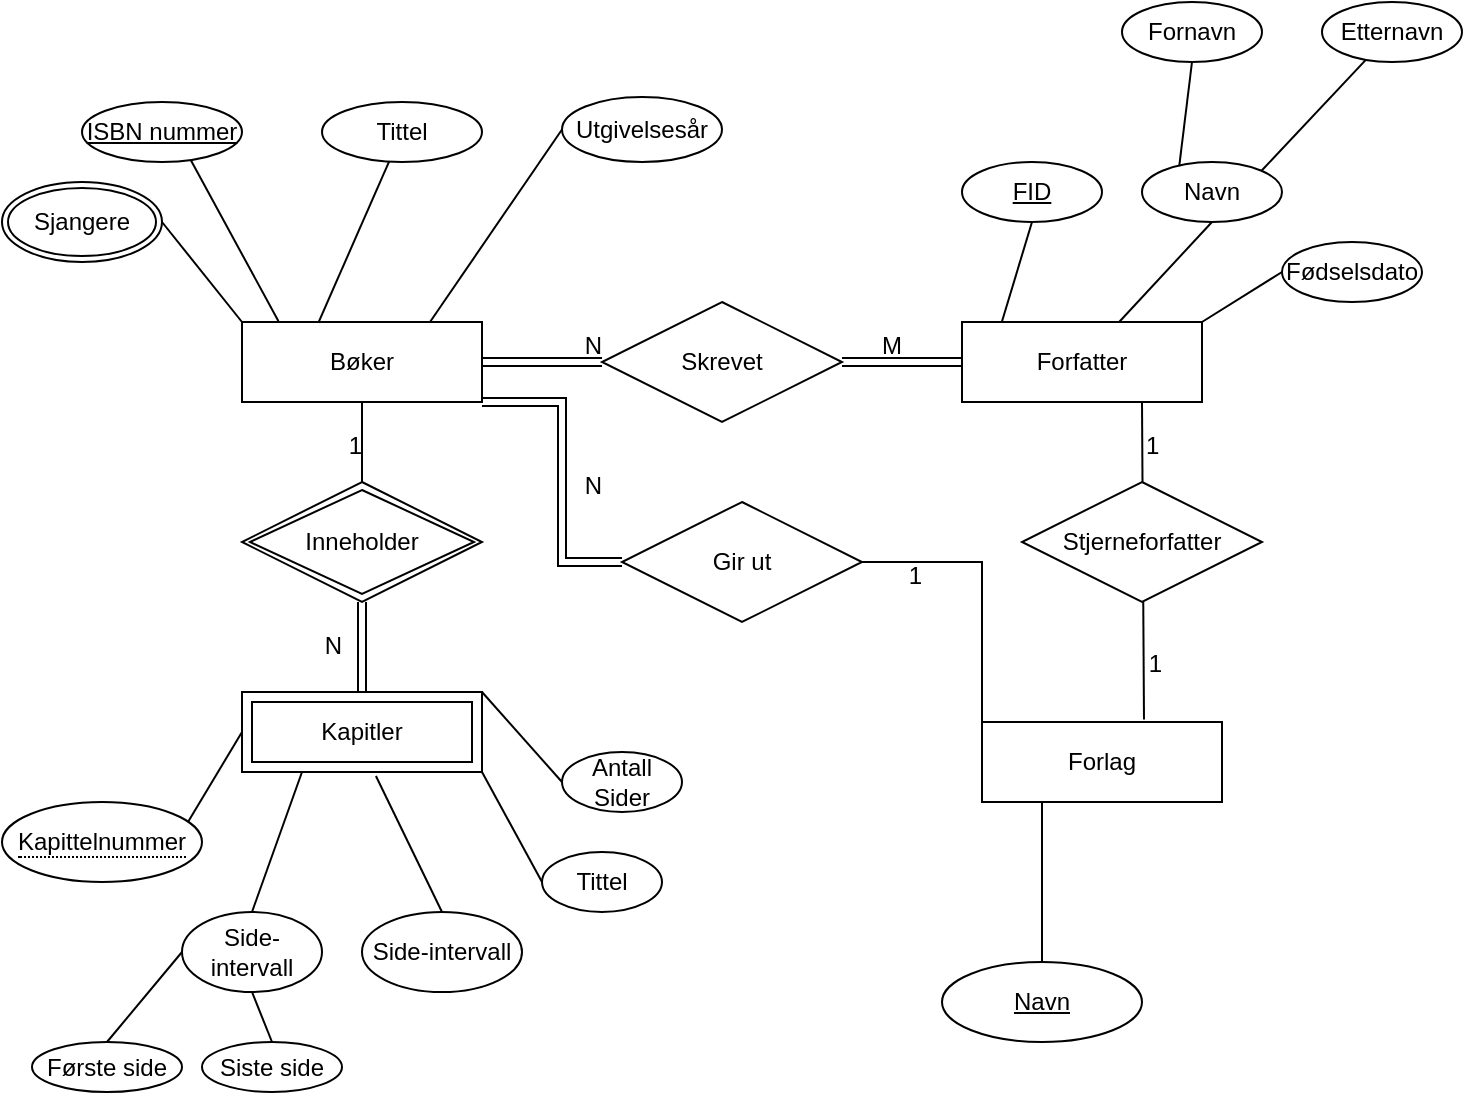 <mxfile version="15.2.7" type="device"><diagram id="Rdg_zE_HafEnfeW1An6x" name="Page-1"><mxGraphModel dx="1264" dy="592" grid="1" gridSize="10" guides="1" tooltips="1" connect="1" arrows="1" fold="1" page="1" pageScale="1" pageWidth="827" pageHeight="1169" math="0" shadow="0"><root><mxCell id="0"/><mxCell id="1" parent="0"/><mxCell id="RO_fEFYTQqEfnQAdIqZC-1" value="Bøker" style="rounded=0;whiteSpace=wrap;html=1;" parent="1" vertex="1"><mxGeometry x="160" y="200" width="120" height="40" as="geometry"/></mxCell><mxCell id="RO_fEFYTQqEfnQAdIqZC-5" value="Tittel" style="ellipse;whiteSpace=wrap;html=1;align=center;" parent="1" vertex="1"><mxGeometry x="200" y="90" width="80" height="30" as="geometry"/></mxCell><mxCell id="RO_fEFYTQqEfnQAdIqZC-6" value="Utgivelsesår" style="ellipse;whiteSpace=wrap;html=1;align=center;" parent="1" vertex="1"><mxGeometry x="320" y="87.5" width="80" height="32.5" as="geometry"/></mxCell><mxCell id="RO_fEFYTQqEfnQAdIqZC-7" value="Sjangere" style="ellipse;shape=doubleEllipse;margin=3;whiteSpace=wrap;html=1;align=center;" parent="1" vertex="1"><mxGeometry x="40" y="130" width="80" height="40" as="geometry"/></mxCell><mxCell id="RO_fEFYTQqEfnQAdIqZC-8" value="" style="endArrow=none;html=1;rounded=0;exitX=0.678;exitY=0.96;exitDx=0;exitDy=0;exitPerimeter=0;entryX=0.152;entryY=-0.01;entryDx=0;entryDy=0;entryPerimeter=0;" parent="1" target="RO_fEFYTQqEfnQAdIqZC-1" edge="1"><mxGeometry relative="1" as="geometry"><mxPoint x="134.24" y="118.8" as="sourcePoint"/><mxPoint x="230" y="180" as="targetPoint"/></mxGeometry></mxCell><mxCell id="RO_fEFYTQqEfnQAdIqZC-9" value="" style="endArrow=none;html=1;rounded=0;entryX=0.318;entryY=0.01;entryDx=0;entryDy=0;entryPerimeter=0;" parent="1" source="RO_fEFYTQqEfnQAdIqZC-5" target="RO_fEFYTQqEfnQAdIqZC-1" edge="1"><mxGeometry relative="1" as="geometry"><mxPoint x="160" y="169.5" as="sourcePoint"/><mxPoint x="320" y="169.5" as="targetPoint"/><Array as="points"/></mxGeometry></mxCell><mxCell id="RO_fEFYTQqEfnQAdIqZC-13" value="" style="endArrow=none;html=1;rounded=0;entryX=1;entryY=0.5;entryDx=0;entryDy=0;exitX=0;exitY=0;exitDx=0;exitDy=0;" parent="1" source="RO_fEFYTQqEfnQAdIqZC-1" target="RO_fEFYTQqEfnQAdIqZC-7" edge="1"><mxGeometry relative="1" as="geometry"><mxPoint x="240" y="310" as="sourcePoint"/><mxPoint x="400" y="310" as="targetPoint"/></mxGeometry></mxCell><mxCell id="RO_fEFYTQqEfnQAdIqZC-14" value="" style="endArrow=none;html=1;rounded=0;entryX=0;entryY=0.5;entryDx=0;entryDy=0;" parent="1" target="RO_fEFYTQqEfnQAdIqZC-6" edge="1"><mxGeometry relative="1" as="geometry"><mxPoint x="254" y="200" as="sourcePoint"/><mxPoint x="414" y="200" as="targetPoint"/></mxGeometry></mxCell><mxCell id="RO_fEFYTQqEfnQAdIqZC-15" value="Forfatter" style="whiteSpace=wrap;html=1;align=center;" parent="1" vertex="1"><mxGeometry x="520" y="200" width="120" height="40" as="geometry"/></mxCell><mxCell id="RO_fEFYTQqEfnQAdIqZC-16" value="ISBN nummer" style="ellipse;whiteSpace=wrap;html=1;align=center;fontStyle=4;" parent="1" vertex="1"><mxGeometry x="80" y="90" width="80" height="30" as="geometry"/></mxCell><mxCell id="RO_fEFYTQqEfnQAdIqZC-17" value="FID" style="ellipse;whiteSpace=wrap;html=1;align=center;fontStyle=4;" parent="1" vertex="1"><mxGeometry x="520" y="120" width="70" height="30" as="geometry"/></mxCell><mxCell id="RO_fEFYTQqEfnQAdIqZC-18" value="Fornavn" style="ellipse;whiteSpace=wrap;html=1;align=center;" parent="1" vertex="1"><mxGeometry x="600" y="40" width="70" height="30" as="geometry"/></mxCell><mxCell id="RO_fEFYTQqEfnQAdIqZC-19" value="Etternavn" style="ellipse;whiteSpace=wrap;html=1;align=center;" parent="1" vertex="1"><mxGeometry x="700" y="40" width="70" height="30" as="geometry"/></mxCell><mxCell id="RO_fEFYTQqEfnQAdIqZC-20" value="Navn" style="ellipse;whiteSpace=wrap;html=1;align=center;" parent="1" vertex="1"><mxGeometry x="610" y="120" width="70" height="30" as="geometry"/></mxCell><mxCell id="RO_fEFYTQqEfnQAdIqZC-21" value="Fødselsdato" style="ellipse;whiteSpace=wrap;html=1;align=center;" parent="1" vertex="1"><mxGeometry x="680" y="160" width="70" height="30" as="geometry"/></mxCell><mxCell id="RO_fEFYTQqEfnQAdIqZC-22" value="" style="endArrow=none;html=1;rounded=0;exitX=0.5;exitY=1;exitDx=0;exitDy=0;entryX=0.266;entryY=0.067;entryDx=0;entryDy=0;entryPerimeter=0;" parent="1" source="RO_fEFYTQqEfnQAdIqZC-18" target="RO_fEFYTQqEfnQAdIqZC-20" edge="1"><mxGeometry relative="1" as="geometry"><mxPoint x="480" y="260" as="sourcePoint"/><mxPoint x="640" y="260" as="targetPoint"/></mxGeometry></mxCell><mxCell id="RO_fEFYTQqEfnQAdIqZC-23" value="" style="endArrow=none;html=1;rounded=0;entryX=1;entryY=0;entryDx=0;entryDy=0;" parent="1" source="RO_fEFYTQqEfnQAdIqZC-19" target="RO_fEFYTQqEfnQAdIqZC-20" edge="1"><mxGeometry relative="1" as="geometry"><mxPoint x="480" y="260" as="sourcePoint"/><mxPoint x="640" y="260" as="targetPoint"/></mxGeometry></mxCell><mxCell id="RO_fEFYTQqEfnQAdIqZC-24" value="" style="endArrow=none;html=1;rounded=0;exitX=0.5;exitY=1;exitDx=0;exitDy=0;entryX=0.165;entryY=0.01;entryDx=0;entryDy=0;entryPerimeter=0;" parent="1" source="RO_fEFYTQqEfnQAdIqZC-17" target="RO_fEFYTQqEfnQAdIqZC-15" edge="1"><mxGeometry relative="1" as="geometry"><mxPoint x="480" y="260" as="sourcePoint"/><mxPoint x="640" y="260" as="targetPoint"/></mxGeometry></mxCell><mxCell id="RO_fEFYTQqEfnQAdIqZC-25" value="" style="endArrow=none;html=1;rounded=0;exitX=0.5;exitY=1;exitDx=0;exitDy=0;" parent="1" source="RO_fEFYTQqEfnQAdIqZC-20" target="RO_fEFYTQqEfnQAdIqZC-15" edge="1"><mxGeometry relative="1" as="geometry"><mxPoint x="630" y="150" as="sourcePoint"/><mxPoint x="640" y="260" as="targetPoint"/></mxGeometry></mxCell><mxCell id="RO_fEFYTQqEfnQAdIqZC-27" value="" style="endArrow=none;html=1;rounded=0;exitX=0;exitY=0.5;exitDx=0;exitDy=0;entryX=1;entryY=0;entryDx=0;entryDy=0;" parent="1" source="RO_fEFYTQqEfnQAdIqZC-21" target="RO_fEFYTQqEfnQAdIqZC-15" edge="1"><mxGeometry relative="1" as="geometry"><mxPoint x="480" y="260" as="sourcePoint"/><mxPoint x="640" y="260" as="targetPoint"/></mxGeometry></mxCell><mxCell id="RO_fEFYTQqEfnQAdIqZC-28" value="Forlag" style="whiteSpace=wrap;html=1;align=center;" parent="1" vertex="1"><mxGeometry x="530" y="400" width="120" height="40" as="geometry"/></mxCell><mxCell id="RO_fEFYTQqEfnQAdIqZC-29" value="Navn" style="ellipse;whiteSpace=wrap;html=1;align=center;fontStyle=4;" parent="1" vertex="1"><mxGeometry x="510" y="520" width="100" height="40" as="geometry"/></mxCell><mxCell id="RO_fEFYTQqEfnQAdIqZC-32" value="" style="endArrow=none;html=1;rounded=0;exitX=0.5;exitY=0;exitDx=0;exitDy=0;entryX=0.25;entryY=1;entryDx=0;entryDy=0;" parent="1" source="RO_fEFYTQqEfnQAdIqZC-29" target="RO_fEFYTQqEfnQAdIqZC-28" edge="1"><mxGeometry relative="1" as="geometry"><mxPoint x="430" y="460" as="sourcePoint"/><mxPoint x="590" y="460" as="targetPoint"/></mxGeometry></mxCell><mxCell id="RO_fEFYTQqEfnQAdIqZC-33" value="Kapitler" style="shape=ext;margin=3;double=1;whiteSpace=wrap;html=1;align=center;" parent="1" vertex="1"><mxGeometry x="160" y="385" width="120" height="40" as="geometry"/></mxCell><mxCell id="RO_fEFYTQqEfnQAdIqZC-36" value="Side-intervall&lt;span style=&quot;color: rgba(0 , 0 , 0 , 0) ; font-family: monospace ; font-size: 0px&quot;&gt;%3CmxGraphModel%3E%3Croot%3E%3CmxCell%20id%3D%220%22%2F%3E%3CmxCell%20id%3D%221%22%20parent%3D%220%22%2F%3E%3CmxCell%20id%3D%222%22%20value%3D%22Kapittelnummer%22%20style%3D%22ellipse%3BwhiteSpace%3Dwrap%3Bhtml%3D1%3Balign%3Dcenter%3BfontStyle%3D4%3B%22%20vertex%3D%221%22%20parent%3D%221%22%3E%3CmxGeometry%20x%3D%2280%22%20y%3D%22400%22%20width%3D%2290%22%20height%3D%2240%22%20as%3D%22geometry%22%2F%3E%3C%2FmxCell%3E%3C%2Froot%3E%3C%2FmxGraphModel%3E&lt;/span&gt;" style="ellipse;whiteSpace=wrap;html=1;align=center;" parent="1" vertex="1"><mxGeometry x="130" y="495" width="70" height="40" as="geometry"/></mxCell><mxCell id="RO_fEFYTQqEfnQAdIqZC-37" value="Siste side" style="ellipse;whiteSpace=wrap;html=1;align=center;" parent="1" vertex="1"><mxGeometry x="140" y="560" width="70" height="25" as="geometry"/></mxCell><mxCell id="RO_fEFYTQqEfnQAdIqZC-38" value="Første side" style="ellipse;whiteSpace=wrap;html=1;align=center;" parent="1" vertex="1"><mxGeometry x="55" y="560" width="75" height="25" as="geometry"/></mxCell><mxCell id="RO_fEFYTQqEfnQAdIqZC-39" value="Tittel&lt;span style=&quot;color: rgba(0 , 0 , 0 , 0) ; font-family: monospace ; font-size: 0px&quot;&gt;%3CmxGraphModel%3E%3Croot%3E%3CmxCell%20id%3D%220%22%2F%3E%3CmxCell%20id%3D%221%22%20parent%3D%220%22%2F%3E%3CmxCell%20id%3D%222%22%20value%3D%22Side-intervall%26lt%3Bspan%20style%3D%26quot%3Bcolor%3A%20rgba(0%20%2C%200%20%2C%200%20%2C%200)%20%3B%20font-family%3A%20monospace%20%3B%20font-size%3A%200px%26quot%3B%26gt%3B%253CmxGraphModel%253E%253Croot%253E%253CmxCell%2520id%253D%25220%2522%252F%253E%253CmxCell%2520id%253D%25221%2522%2520parent%253D%25220%2522%252F%253E%253CmxCell%2520id%253D%25222%2522%2520value%253D%2522Kapittelnummer%2522%2520style%253D%2522ellipse%253BwhiteSpace%253Dwrap%253Bhtml%253D1%253Balign%253Dcenter%253BfontStyle%253D4%253B%2522%2520vertex%253D%25221%2522%2520parent%253D%25221%2522%253E%253CmxGeometry%2520x%253D%252280%2522%2520y%253D%2522400%2522%2520width%253D%252290%2522%2520height%253D%252240%2522%2520as%253D%2522geometry%2522%252F%253E%253C%252FmxCell%253E%253C%252Froot%253E%253C%252FmxGraphModel%253E%26lt%3B%2Fspan%26gt%3B%22%20style%3D%22ellipse%3BwhiteSpace%3Dwrap%3Bhtml%3D1%3Balign%3Dcenter%3B%22%20vertex%3D%221%22%20parent%3D%221%22%3E%3CmxGeometry%20x%3D%22150%22%20y%3D%22450%22%20width%3D%22100%22%20height%3D%2240%22%20as%3D%22geometry%22%2F%3E%3C%2FmxCell%3E%3C%2Froot%3E%3C%2FmxGraphModel%3E&lt;/span&gt;" style="ellipse;whiteSpace=wrap;html=1;align=center;" parent="1" vertex="1"><mxGeometry x="310" y="465" width="60" height="30" as="geometry"/></mxCell><mxCell id="RO_fEFYTQqEfnQAdIqZC-40" value="Side-intervall&lt;span style=&quot;color: rgba(0 , 0 , 0 , 0) ; font-family: monospace ; font-size: 0px&quot;&gt;%3CmxGraphModel%3E%3Croot%3E%3CmxCell%20id%3D%220%22%2F%3E%3CmxCell%20id%3D%221%22%20parent%3D%220%22%2F%3E%3CmxCell%20id%3D%222%22%20value%3D%22Kapittelnummer%22%20style%3D%22ellipse%3BwhiteSpace%3Dwrap%3Bhtml%3D1%3Balign%3Dcenter%3BfontStyle%3D4%3B%22%20vertex%3D%221%22%20parent%3D%221%22%3E%3CmxGeometry%20x%3D%2280%22%20y%3D%22400%22%20width%3D%2290%22%20height%3D%2240%22%20as%3D%22geometry%22%2F%3E%3C%2FmxCell%3E%3C%2Froot%3E%3C%2FmxGraphModel%3E&lt;/span&gt;" style="ellipse;whiteSpace=wrap;html=1;align=center;" parent="1" vertex="1"><mxGeometry x="220" y="495" width="80" height="40" as="geometry"/></mxCell><mxCell id="RO_fEFYTQqEfnQAdIqZC-41" value="Antall Sider" style="ellipse;whiteSpace=wrap;html=1;align=center;" parent="1" vertex="1"><mxGeometry x="320" y="415" width="60" height="30" as="geometry"/></mxCell><mxCell id="RO_fEFYTQqEfnQAdIqZC-42" value="" style="endArrow=none;html=1;rounded=0;exitX=1;exitY=0;exitDx=0;exitDy=0;entryX=0;entryY=0.5;entryDx=0;entryDy=0;" parent="1" source="RO_fEFYTQqEfnQAdIqZC-33" target="RO_fEFYTQqEfnQAdIqZC-41" edge="1"><mxGeometry relative="1" as="geometry"><mxPoint x="220" y="475" as="sourcePoint"/><mxPoint x="330" y="425" as="targetPoint"/></mxGeometry></mxCell><mxCell id="RO_fEFYTQqEfnQAdIqZC-43" value="" style="endArrow=none;html=1;rounded=0;exitX=1;exitY=1;exitDx=0;exitDy=0;entryX=0;entryY=0.5;entryDx=0;entryDy=0;" parent="1" source="RO_fEFYTQqEfnQAdIqZC-33" target="RO_fEFYTQqEfnQAdIqZC-39" edge="1"><mxGeometry relative="1" as="geometry"><mxPoint x="290" y="395" as="sourcePoint"/><mxPoint x="330" y="440" as="targetPoint"/></mxGeometry></mxCell><mxCell id="RO_fEFYTQqEfnQAdIqZC-44" value="" style="endArrow=none;html=1;rounded=0;exitX=0.558;exitY=1.05;exitDx=0;exitDy=0;entryX=0.5;entryY=0;entryDx=0;entryDy=0;exitPerimeter=0;" parent="1" source="RO_fEFYTQqEfnQAdIqZC-33" target="RO_fEFYTQqEfnQAdIqZC-40" edge="1"><mxGeometry relative="1" as="geometry"><mxPoint x="300" y="405" as="sourcePoint"/><mxPoint x="340" y="450" as="targetPoint"/></mxGeometry></mxCell><mxCell id="RO_fEFYTQqEfnQAdIqZC-45" value="" style="endArrow=none;html=1;rounded=0;exitX=0;exitY=0.5;exitDx=0;exitDy=0;entryX=1;entryY=0.5;entryDx=0;entryDy=0;" parent="1" source="RO_fEFYTQqEfnQAdIqZC-33" edge="1"><mxGeometry relative="1" as="geometry"><mxPoint x="310" y="415" as="sourcePoint"/><mxPoint x="130" y="455" as="targetPoint"/></mxGeometry></mxCell><mxCell id="RO_fEFYTQqEfnQAdIqZC-46" value="" style="endArrow=none;html=1;rounded=0;exitX=0.25;exitY=1;exitDx=0;exitDy=0;entryX=0.5;entryY=0;entryDx=0;entryDy=0;" parent="1" source="RO_fEFYTQqEfnQAdIqZC-33" target="RO_fEFYTQqEfnQAdIqZC-36" edge="1"><mxGeometry relative="1" as="geometry"><mxPoint x="320" y="425" as="sourcePoint"/><mxPoint x="360" y="470" as="targetPoint"/></mxGeometry></mxCell><mxCell id="RO_fEFYTQqEfnQAdIqZC-47" value="" style="endArrow=none;html=1;rounded=0;exitX=0.5;exitY=1;exitDx=0;exitDy=0;entryX=0.5;entryY=0;entryDx=0;entryDy=0;" parent="1" source="RO_fEFYTQqEfnQAdIqZC-36" target="RO_fEFYTQqEfnQAdIqZC-37" edge="1"><mxGeometry relative="1" as="geometry"><mxPoint x="330" y="435" as="sourcePoint"/><mxPoint x="370" y="480" as="targetPoint"/></mxGeometry></mxCell><mxCell id="RO_fEFYTQqEfnQAdIqZC-48" value="" style="endArrow=none;html=1;rounded=0;exitX=0;exitY=0.5;exitDx=0;exitDy=0;entryX=0.5;entryY=0;entryDx=0;entryDy=0;" parent="1" source="RO_fEFYTQqEfnQAdIqZC-36" target="RO_fEFYTQqEfnQAdIqZC-38" edge="1"><mxGeometry relative="1" as="geometry"><mxPoint x="175" y="545" as="sourcePoint"/><mxPoint x="185" y="570" as="targetPoint"/></mxGeometry></mxCell><mxCell id="RO_fEFYTQqEfnQAdIqZC-65" style="edgeStyle=none;rounded=0;orthogonalLoop=1;jettySize=auto;html=1;" parent="1" source="RO_fEFYTQqEfnQAdIqZC-49" edge="1"><mxGeometry relative="1" as="geometry"><mxPoint x="220" y="280" as="targetPoint"/></mxGeometry></mxCell><mxCell id="RO_fEFYTQqEfnQAdIqZC-49" value="Inneholder" style="shape=rhombus;double=1;perimeter=rhombusPerimeter;whiteSpace=wrap;html=1;align=center;" parent="1" vertex="1"><mxGeometry x="160" y="280" width="120" height="60" as="geometry"/></mxCell><mxCell id="RO_fEFYTQqEfnQAdIqZC-55" value="Skrevet" style="shape=rhombus;perimeter=rhombusPerimeter;whiteSpace=wrap;html=1;align=center;" parent="1" vertex="1"><mxGeometry x="340" y="190" width="120" height="60" as="geometry"/></mxCell><mxCell id="RO_fEFYTQqEfnQAdIqZC-60" value="&lt;span style=&quot;border-bottom: 1px dotted&quot;&gt;Kapittelnummer&lt;/span&gt;" style="ellipse;whiteSpace=wrap;html=1;align=center;" parent="1" vertex="1"><mxGeometry x="40" y="440" width="100" height="40" as="geometry"/></mxCell><mxCell id="RO_fEFYTQqEfnQAdIqZC-62" value="Gir ut&lt;br&gt;" style="shape=rhombus;perimeter=rhombusPerimeter;whiteSpace=wrap;html=1;align=center;rotation=0;" parent="1" vertex="1"><mxGeometry x="350" y="290" width="120" height="60" as="geometry"/></mxCell><mxCell id="RO_fEFYTQqEfnQAdIqZC-63" value="" style="endArrow=none;html=1;rounded=0;exitX=0.5;exitY=1;exitDx=0;exitDy=0;" parent="1" source="RO_fEFYTQqEfnQAdIqZC-1" target="RO_fEFYTQqEfnQAdIqZC-49" edge="1"><mxGeometry relative="1" as="geometry"><mxPoint x="300" y="380" as="sourcePoint"/><mxPoint x="460" y="380" as="targetPoint"/></mxGeometry></mxCell><mxCell id="RO_fEFYTQqEfnQAdIqZC-64" value="1" style="resizable=0;html=1;align=right;verticalAlign=bottom;" parent="RO_fEFYTQqEfnQAdIqZC-63" connectable="0" vertex="1"><mxGeometry x="1" relative="1" as="geometry"><mxPoint y="-10" as="offset"/></mxGeometry></mxCell><mxCell id="RO_fEFYTQqEfnQAdIqZC-68" value="" style="endArrow=none;html=1;rounded=0;exitX=0;exitY=0;exitDx=0;exitDy=0;entryX=1;entryY=0.5;entryDx=0;entryDy=0;" parent="1" source="RO_fEFYTQqEfnQAdIqZC-28" target="RO_fEFYTQqEfnQAdIqZC-62" edge="1"><mxGeometry relative="1" as="geometry"><mxPoint x="300" y="370" as="sourcePoint"/><mxPoint x="460" y="370" as="targetPoint"/><Array as="points"><mxPoint x="530" y="320"/></Array></mxGeometry></mxCell><mxCell id="RO_fEFYTQqEfnQAdIqZC-69" value="1" style="resizable=0;html=1;align=right;verticalAlign=bottom;" parent="RO_fEFYTQqEfnQAdIqZC-68" connectable="0" vertex="1"><mxGeometry x="1" relative="1" as="geometry"><mxPoint x="30" y="15" as="offset"/></mxGeometry></mxCell><mxCell id="RO_fEFYTQqEfnQAdIqZC-71" value="" style="endArrow=none;html=1;rounded=0;exitX=0.75;exitY=1;exitDx=0;exitDy=0;entryX=0.675;entryY=-0.03;entryDx=0;entryDy=0;entryPerimeter=0;" parent="1" source="RO_fEFYTQqEfnQAdIqZC-15" target="RO_fEFYTQqEfnQAdIqZC-28" edge="1"><mxGeometry relative="1" as="geometry"><mxPoint x="450" y="310" as="sourcePoint"/><mxPoint x="610" y="310" as="targetPoint"/></mxGeometry></mxCell><mxCell id="RO_fEFYTQqEfnQAdIqZC-72" value="1" style="resizable=0;html=1;align=left;verticalAlign=bottom;" parent="RO_fEFYTQqEfnQAdIqZC-71" connectable="0" vertex="1"><mxGeometry x="-1" relative="1" as="geometry"><mxPoint y="30" as="offset"/></mxGeometry></mxCell><mxCell id="RO_fEFYTQqEfnQAdIqZC-73" value="1" style="resizable=0;html=1;align=right;verticalAlign=bottom;" parent="RO_fEFYTQqEfnQAdIqZC-71" connectable="0" vertex="1"><mxGeometry x="1" relative="1" as="geometry"><mxPoint x="9" y="-19" as="offset"/></mxGeometry></mxCell><mxCell id="RO_fEFYTQqEfnQAdIqZC-70" value="Stjerneforfatter" style="shape=rhombus;perimeter=rhombusPerimeter;whiteSpace=wrap;html=1;align=center;" parent="1" vertex="1"><mxGeometry x="550" y="280" width="120" height="60" as="geometry"/></mxCell><mxCell id="HrF3zxrRIQlsKwVCsL4r-1" value="" style="shape=link;html=1;rounded=0;exitX=0.5;exitY=0;exitDx=0;exitDy=0;entryX=0.5;entryY=1;entryDx=0;entryDy=0;" edge="1" parent="1" source="RO_fEFYTQqEfnQAdIqZC-33" target="RO_fEFYTQqEfnQAdIqZC-49"><mxGeometry relative="1" as="geometry"><mxPoint x="330" y="310" as="sourcePoint"/><mxPoint x="490" y="310" as="targetPoint"/></mxGeometry></mxCell><mxCell id="HrF3zxrRIQlsKwVCsL4r-2" value="N" style="resizable=0;html=1;align=right;verticalAlign=bottom;" connectable="0" vertex="1" parent="HrF3zxrRIQlsKwVCsL4r-1"><mxGeometry x="1" relative="1" as="geometry"><mxPoint x="-10" y="30" as="offset"/></mxGeometry></mxCell><mxCell id="HrF3zxrRIQlsKwVCsL4r-4" value="" style="shape=link;html=1;rounded=0;exitX=1;exitY=0.5;exitDx=0;exitDy=0;entryX=0;entryY=0.5;entryDx=0;entryDy=0;" edge="1" parent="1" source="RO_fEFYTQqEfnQAdIqZC-1" target="RO_fEFYTQqEfnQAdIqZC-55"><mxGeometry relative="1" as="geometry"><mxPoint x="330" y="310" as="sourcePoint"/><mxPoint x="490" y="310" as="targetPoint"/></mxGeometry></mxCell><mxCell id="HrF3zxrRIQlsKwVCsL4r-5" value="N" style="resizable=0;html=1;align=right;verticalAlign=bottom;" connectable="0" vertex="1" parent="HrF3zxrRIQlsKwVCsL4r-4"><mxGeometry x="1" relative="1" as="geometry"/></mxCell><mxCell id="HrF3zxrRIQlsKwVCsL4r-7" value="" style="shape=link;html=1;rounded=0;exitX=0;exitY=0.5;exitDx=0;exitDy=0;entryX=1;entryY=0.5;entryDx=0;entryDy=0;" edge="1" parent="1" source="RO_fEFYTQqEfnQAdIqZC-15" target="RO_fEFYTQqEfnQAdIqZC-55"><mxGeometry relative="1" as="geometry"><mxPoint x="330" y="310" as="sourcePoint"/><mxPoint x="490" y="310" as="targetPoint"/></mxGeometry></mxCell><mxCell id="HrF3zxrRIQlsKwVCsL4r-8" value="M" style="resizable=0;html=1;align=right;verticalAlign=bottom;" connectable="0" vertex="1" parent="HrF3zxrRIQlsKwVCsL4r-7"><mxGeometry x="1" relative="1" as="geometry"><mxPoint x="30" as="offset"/></mxGeometry></mxCell><mxCell id="HrF3zxrRIQlsKwVCsL4r-9" value="" style="shape=link;html=1;rounded=0;exitX=1;exitY=1;exitDx=0;exitDy=0;entryX=0;entryY=0.5;entryDx=0;entryDy=0;" edge="1" parent="1" source="RO_fEFYTQqEfnQAdIqZC-1" target="RO_fEFYTQqEfnQAdIqZC-62"><mxGeometry relative="1" as="geometry"><mxPoint x="330" y="310" as="sourcePoint"/><mxPoint x="490" y="310" as="targetPoint"/><Array as="points"><mxPoint x="320" y="240"/><mxPoint x="320" y="320"/></Array></mxGeometry></mxCell><mxCell id="HrF3zxrRIQlsKwVCsL4r-10" value="N" style="resizable=0;html=1;align=right;verticalAlign=bottom;" connectable="0" vertex="1" parent="HrF3zxrRIQlsKwVCsL4r-9"><mxGeometry x="1" relative="1" as="geometry"><mxPoint x="-10" y="-30" as="offset"/></mxGeometry></mxCell></root></mxGraphModel></diagram></mxfile>